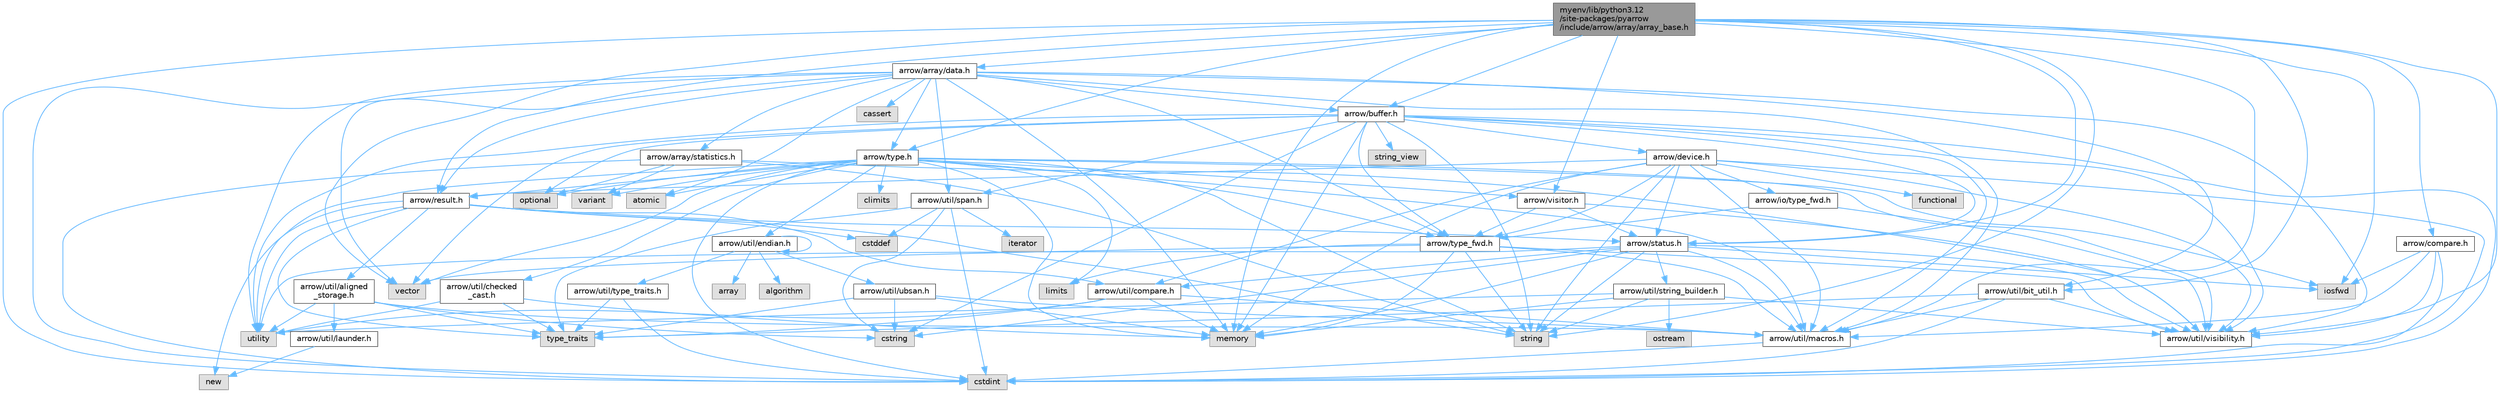 digraph "myenv/lib/python3.12/site-packages/pyarrow/include/arrow/array/array_base.h"
{
 // LATEX_PDF_SIZE
  bgcolor="transparent";
  edge [fontname=Helvetica,fontsize=10,labelfontname=Helvetica,labelfontsize=10];
  node [fontname=Helvetica,fontsize=10,shape=box,height=0.2,width=0.4];
  Node1 [id="Node000001",label="myenv/lib/python3.12\l/site-packages/pyarrow\l/include/arrow/array/array_base.h",height=0.2,width=0.4,color="gray40", fillcolor="grey60", style="filled", fontcolor="black",tooltip=" "];
  Node1 -> Node2 [id="edge1_Node000001_Node000002",color="steelblue1",style="solid",tooltip=" "];
  Node2 [id="Node000002",label="cstdint",height=0.2,width=0.4,color="grey60", fillcolor="#E0E0E0", style="filled",tooltip=" "];
  Node1 -> Node3 [id="edge2_Node000001_Node000003",color="steelblue1",style="solid",tooltip=" "];
  Node3 [id="Node000003",label="iosfwd",height=0.2,width=0.4,color="grey60", fillcolor="#E0E0E0", style="filled",tooltip=" "];
  Node1 -> Node4 [id="edge3_Node000001_Node000004",color="steelblue1",style="solid",tooltip=" "];
  Node4 [id="Node000004",label="memory",height=0.2,width=0.4,color="grey60", fillcolor="#E0E0E0", style="filled",tooltip=" "];
  Node1 -> Node5 [id="edge4_Node000001_Node000005",color="steelblue1",style="solid",tooltip=" "];
  Node5 [id="Node000005",label="string",height=0.2,width=0.4,color="grey60", fillcolor="#E0E0E0", style="filled",tooltip=" "];
  Node1 -> Node6 [id="edge5_Node000001_Node000006",color="steelblue1",style="solid",tooltip=" "];
  Node6 [id="Node000006",label="vector",height=0.2,width=0.4,color="grey60", fillcolor="#E0E0E0", style="filled",tooltip=" "];
  Node1 -> Node7 [id="edge6_Node000001_Node000007",color="steelblue1",style="solid",tooltip=" "];
  Node7 [id="Node000007",label="arrow/array/data.h",height=0.2,width=0.4,color="grey40", fillcolor="white", style="filled",URL="$data_8h.html",tooltip=" "];
  Node7 -> Node8 [id="edge7_Node000007_Node000008",color="steelblue1",style="solid",tooltip=" "];
  Node8 [id="Node000008",label="atomic",height=0.2,width=0.4,color="grey60", fillcolor="#E0E0E0", style="filled",tooltip=" "];
  Node7 -> Node9 [id="edge8_Node000007_Node000009",color="steelblue1",style="solid",tooltip=" "];
  Node9 [id="Node000009",label="cassert",height=0.2,width=0.4,color="grey60", fillcolor="#E0E0E0", style="filled",tooltip=" "];
  Node7 -> Node2 [id="edge9_Node000007_Node000002",color="steelblue1",style="solid",tooltip=" "];
  Node7 -> Node4 [id="edge10_Node000007_Node000004",color="steelblue1",style="solid",tooltip=" "];
  Node7 -> Node10 [id="edge11_Node000007_Node000010",color="steelblue1",style="solid",tooltip=" "];
  Node10 [id="Node000010",label="utility",height=0.2,width=0.4,color="grey60", fillcolor="#E0E0E0", style="filled",tooltip=" "];
  Node7 -> Node6 [id="edge12_Node000007_Node000006",color="steelblue1",style="solid",tooltip=" "];
  Node7 -> Node11 [id="edge13_Node000007_Node000011",color="steelblue1",style="solid",tooltip=" "];
  Node11 [id="Node000011",label="arrow/array/statistics.h",height=0.2,width=0.4,color="grey40", fillcolor="white", style="filled",URL="$arrow_2array_2statistics_8h.html",tooltip=" "];
  Node11 -> Node2 [id="edge14_Node000011_Node000002",color="steelblue1",style="solid",tooltip=" "];
  Node11 -> Node12 [id="edge15_Node000011_Node000012",color="steelblue1",style="solid",tooltip=" "];
  Node12 [id="Node000012",label="optional",height=0.2,width=0.4,color="grey60", fillcolor="#E0E0E0", style="filled",tooltip=" "];
  Node11 -> Node5 [id="edge16_Node000011_Node000005",color="steelblue1",style="solid",tooltip=" "];
  Node11 -> Node13 [id="edge17_Node000011_Node000013",color="steelblue1",style="solid",tooltip=" "];
  Node13 [id="Node000013",label="variant",height=0.2,width=0.4,color="grey60", fillcolor="#E0E0E0", style="filled",tooltip=" "];
  Node11 -> Node14 [id="edge18_Node000011_Node000014",color="steelblue1",style="solid",tooltip=" "];
  Node14 [id="Node000014",label="arrow/util/visibility.h",height=0.2,width=0.4,color="grey40", fillcolor="white", style="filled",URL="$include_2arrow_2util_2visibility_8h.html",tooltip=" "];
  Node7 -> Node15 [id="edge19_Node000007_Node000015",color="steelblue1",style="solid",tooltip=" "];
  Node15 [id="Node000015",label="arrow/buffer.h",height=0.2,width=0.4,color="grey40", fillcolor="white", style="filled",URL="$buffer_8h.html",tooltip=" "];
  Node15 -> Node2 [id="edge20_Node000015_Node000002",color="steelblue1",style="solid",tooltip=" "];
  Node15 -> Node16 [id="edge21_Node000015_Node000016",color="steelblue1",style="solid",tooltip=" "];
  Node16 [id="Node000016",label="cstring",height=0.2,width=0.4,color="grey60", fillcolor="#E0E0E0", style="filled",tooltip=" "];
  Node15 -> Node4 [id="edge22_Node000015_Node000004",color="steelblue1",style="solid",tooltip=" "];
  Node15 -> Node12 [id="edge23_Node000015_Node000012",color="steelblue1",style="solid",tooltip=" "];
  Node15 -> Node5 [id="edge24_Node000015_Node000005",color="steelblue1",style="solid",tooltip=" "];
  Node15 -> Node17 [id="edge25_Node000015_Node000017",color="steelblue1",style="solid",tooltip=" "];
  Node17 [id="Node000017",label="string_view",height=0.2,width=0.4,color="grey60", fillcolor="#E0E0E0", style="filled",tooltip=" "];
  Node15 -> Node10 [id="edge26_Node000015_Node000010",color="steelblue1",style="solid",tooltip=" "];
  Node15 -> Node6 [id="edge27_Node000015_Node000006",color="steelblue1",style="solid",tooltip=" "];
  Node15 -> Node18 [id="edge28_Node000015_Node000018",color="steelblue1",style="solid",tooltip=" "];
  Node18 [id="Node000018",label="arrow/device.h",height=0.2,width=0.4,color="grey40", fillcolor="white", style="filled",URL="$device_8h.html",tooltip=" "];
  Node18 -> Node2 [id="edge29_Node000018_Node000002",color="steelblue1",style="solid",tooltip=" "];
  Node18 -> Node19 [id="edge30_Node000018_Node000019",color="steelblue1",style="solid",tooltip=" "];
  Node19 [id="Node000019",label="functional",height=0.2,width=0.4,color="grey60", fillcolor="#E0E0E0", style="filled",tooltip=" "];
  Node18 -> Node4 [id="edge31_Node000018_Node000004",color="steelblue1",style="solid",tooltip=" "];
  Node18 -> Node5 [id="edge32_Node000018_Node000005",color="steelblue1",style="solid",tooltip=" "];
  Node18 -> Node20 [id="edge33_Node000018_Node000020",color="steelblue1",style="solid",tooltip=" "];
  Node20 [id="Node000020",label="arrow/io/type_fwd.h",height=0.2,width=0.4,color="grey40", fillcolor="white", style="filled",URL="$arrow_2io_2type__fwd_8h.html",tooltip=" "];
  Node20 -> Node21 [id="edge34_Node000020_Node000021",color="steelblue1",style="solid",tooltip=" "];
  Node21 [id="Node000021",label="arrow/type_fwd.h",height=0.2,width=0.4,color="grey40", fillcolor="white", style="filled",URL="$arrow_2type__fwd_8h.html",tooltip=" "];
  Node21 -> Node22 [id="edge35_Node000021_Node000022",color="steelblue1",style="solid",tooltip=" "];
  Node22 [id="Node000022",label="limits",height=0.2,width=0.4,color="grey60", fillcolor="#E0E0E0", style="filled",tooltip=" "];
  Node21 -> Node4 [id="edge36_Node000021_Node000004",color="steelblue1",style="solid",tooltip=" "];
  Node21 -> Node5 [id="edge37_Node000021_Node000005",color="steelblue1",style="solid",tooltip=" "];
  Node21 -> Node6 [id="edge38_Node000021_Node000006",color="steelblue1",style="solid",tooltip=" "];
  Node21 -> Node23 [id="edge39_Node000021_Node000023",color="steelblue1",style="solid",tooltip=" "];
  Node23 [id="Node000023",label="arrow/util/macros.h",height=0.2,width=0.4,color="grey40", fillcolor="white", style="filled",URL="$macros_8h.html",tooltip=" "];
  Node23 -> Node2 [id="edge40_Node000023_Node000002",color="steelblue1",style="solid",tooltip=" "];
  Node21 -> Node14 [id="edge41_Node000021_Node000014",color="steelblue1",style="solid",tooltip=" "];
  Node20 -> Node14 [id="edge42_Node000020_Node000014",color="steelblue1",style="solid",tooltip=" "];
  Node18 -> Node24 [id="edge43_Node000018_Node000024",color="steelblue1",style="solid",tooltip=" "];
  Node24 [id="Node000024",label="arrow/result.h",height=0.2,width=0.4,color="grey40", fillcolor="white", style="filled",URL="$result_8h.html",tooltip=" "];
  Node24 -> Node25 [id="edge44_Node000024_Node000025",color="steelblue1",style="solid",tooltip=" "];
  Node25 [id="Node000025",label="cstddef",height=0.2,width=0.4,color="grey60", fillcolor="#E0E0E0", style="filled",tooltip=" "];
  Node24 -> Node26 [id="edge45_Node000024_Node000026",color="steelblue1",style="solid",tooltip=" "];
  Node26 [id="Node000026",label="new",height=0.2,width=0.4,color="grey60", fillcolor="#E0E0E0", style="filled",tooltip=" "];
  Node24 -> Node5 [id="edge46_Node000024_Node000005",color="steelblue1",style="solid",tooltip=" "];
  Node24 -> Node27 [id="edge47_Node000024_Node000027",color="steelblue1",style="solid",tooltip=" "];
  Node27 [id="Node000027",label="type_traits",height=0.2,width=0.4,color="grey60", fillcolor="#E0E0E0", style="filled",tooltip=" "];
  Node24 -> Node10 [id="edge48_Node000024_Node000010",color="steelblue1",style="solid",tooltip=" "];
  Node24 -> Node28 [id="edge49_Node000024_Node000028",color="steelblue1",style="solid",tooltip=" "];
  Node28 [id="Node000028",label="arrow/status.h",height=0.2,width=0.4,color="grey40", fillcolor="white", style="filled",URL="$status_8h.html",tooltip=" "];
  Node28 -> Node16 [id="edge50_Node000028_Node000016",color="steelblue1",style="solid",tooltip=" "];
  Node28 -> Node3 [id="edge51_Node000028_Node000003",color="steelblue1",style="solid",tooltip=" "];
  Node28 -> Node4 [id="edge52_Node000028_Node000004",color="steelblue1",style="solid",tooltip=" "];
  Node28 -> Node5 [id="edge53_Node000028_Node000005",color="steelblue1",style="solid",tooltip=" "];
  Node28 -> Node10 [id="edge54_Node000028_Node000010",color="steelblue1",style="solid",tooltip=" "];
  Node28 -> Node29 [id="edge55_Node000028_Node000029",color="steelblue1",style="solid",tooltip=" "];
  Node29 [id="Node000029",label="arrow/util/compare.h",height=0.2,width=0.4,color="grey40", fillcolor="white", style="filled",URL="$util_2compare_8h.html",tooltip=" "];
  Node29 -> Node4 [id="edge56_Node000029_Node000004",color="steelblue1",style="solid",tooltip=" "];
  Node29 -> Node27 [id="edge57_Node000029_Node000027",color="steelblue1",style="solid",tooltip=" "];
  Node29 -> Node10 [id="edge58_Node000029_Node000010",color="steelblue1",style="solid",tooltip=" "];
  Node29 -> Node23 [id="edge59_Node000029_Node000023",color="steelblue1",style="solid",tooltip=" "];
  Node28 -> Node23 [id="edge60_Node000028_Node000023",color="steelblue1",style="solid",tooltip=" "];
  Node28 -> Node30 [id="edge61_Node000028_Node000030",color="steelblue1",style="solid",tooltip=" "];
  Node30 [id="Node000030",label="arrow/util/string_builder.h",height=0.2,width=0.4,color="grey40", fillcolor="white", style="filled",URL="$string__builder_8h.html",tooltip=" "];
  Node30 -> Node4 [id="edge62_Node000030_Node000004",color="steelblue1",style="solid",tooltip=" "];
  Node30 -> Node31 [id="edge63_Node000030_Node000031",color="steelblue1",style="solid",tooltip=" "];
  Node31 [id="Node000031",label="ostream",height=0.2,width=0.4,color="grey60", fillcolor="#E0E0E0", style="filled",tooltip=" "];
  Node30 -> Node5 [id="edge64_Node000030_Node000005",color="steelblue1",style="solid",tooltip=" "];
  Node30 -> Node10 [id="edge65_Node000030_Node000010",color="steelblue1",style="solid",tooltip=" "];
  Node30 -> Node14 [id="edge66_Node000030_Node000014",color="steelblue1",style="solid",tooltip=" "];
  Node28 -> Node14 [id="edge67_Node000028_Node000014",color="steelblue1",style="solid",tooltip=" "];
  Node24 -> Node32 [id="edge68_Node000024_Node000032",color="steelblue1",style="solid",tooltip=" "];
  Node32 [id="Node000032",label="arrow/util/aligned\l_storage.h",height=0.2,width=0.4,color="grey40", fillcolor="white", style="filled",URL="$aligned__storage_8h.html",tooltip=" "];
  Node32 -> Node16 [id="edge69_Node000032_Node000016",color="steelblue1",style="solid",tooltip=" "];
  Node32 -> Node27 [id="edge70_Node000032_Node000027",color="steelblue1",style="solid",tooltip=" "];
  Node32 -> Node10 [id="edge71_Node000032_Node000010",color="steelblue1",style="solid",tooltip=" "];
  Node32 -> Node33 [id="edge72_Node000032_Node000033",color="steelblue1",style="solid",tooltip=" "];
  Node33 [id="Node000033",label="arrow/util/launder.h",height=0.2,width=0.4,color="grey40", fillcolor="white", style="filled",URL="$launder_8h.html",tooltip=" "];
  Node33 -> Node26 [id="edge73_Node000033_Node000026",color="steelblue1",style="solid",tooltip=" "];
  Node32 -> Node23 [id="edge74_Node000032_Node000023",color="steelblue1",style="solid",tooltip=" "];
  Node24 -> Node29 [id="edge75_Node000024_Node000029",color="steelblue1",style="solid",tooltip=" "];
  Node18 -> Node28 [id="edge76_Node000018_Node000028",color="steelblue1",style="solid",tooltip=" "];
  Node18 -> Node21 [id="edge77_Node000018_Node000021",color="steelblue1",style="solid",tooltip=" "];
  Node18 -> Node29 [id="edge78_Node000018_Node000029",color="steelblue1",style="solid",tooltip=" "];
  Node18 -> Node23 [id="edge79_Node000018_Node000023",color="steelblue1",style="solid",tooltip=" "];
  Node18 -> Node14 [id="edge80_Node000018_Node000014",color="steelblue1",style="solid",tooltip=" "];
  Node15 -> Node28 [id="edge81_Node000015_Node000028",color="steelblue1",style="solid",tooltip=" "];
  Node15 -> Node21 [id="edge82_Node000015_Node000021",color="steelblue1",style="solid",tooltip=" "];
  Node15 -> Node23 [id="edge83_Node000015_Node000023",color="steelblue1",style="solid",tooltip=" "];
  Node15 -> Node34 [id="edge84_Node000015_Node000034",color="steelblue1",style="solid",tooltip=" "];
  Node34 [id="Node000034",label="arrow/util/span.h",height=0.2,width=0.4,color="grey40", fillcolor="white", style="filled",URL="$span_8h.html",tooltip=" "];
  Node34 -> Node25 [id="edge85_Node000034_Node000025",color="steelblue1",style="solid",tooltip=" "];
  Node34 -> Node2 [id="edge86_Node000034_Node000002",color="steelblue1",style="solid",tooltip=" "];
  Node34 -> Node16 [id="edge87_Node000034_Node000016",color="steelblue1",style="solid",tooltip=" "];
  Node34 -> Node35 [id="edge88_Node000034_Node000035",color="steelblue1",style="solid",tooltip=" "];
  Node35 [id="Node000035",label="iterator",height=0.2,width=0.4,color="grey60", fillcolor="#E0E0E0", style="filled",tooltip=" "];
  Node34 -> Node27 [id="edge89_Node000034_Node000027",color="steelblue1",style="solid",tooltip=" "];
  Node15 -> Node14 [id="edge90_Node000015_Node000014",color="steelblue1",style="solid",tooltip=" "];
  Node7 -> Node24 [id="edge91_Node000007_Node000024",color="steelblue1",style="solid",tooltip=" "];
  Node7 -> Node36 [id="edge92_Node000007_Node000036",color="steelblue1",style="solid",tooltip=" "];
  Node36 [id="Node000036",label="arrow/type.h",height=0.2,width=0.4,color="grey40", fillcolor="white", style="filled",URL="$type_8h.html",tooltip=" "];
  Node36 -> Node8 [id="edge93_Node000036_Node000008",color="steelblue1",style="solid",tooltip=" "];
  Node36 -> Node37 [id="edge94_Node000036_Node000037",color="steelblue1",style="solid",tooltip=" "];
  Node37 [id="Node000037",label="climits",height=0.2,width=0.4,color="grey60", fillcolor="#E0E0E0", style="filled",tooltip=" "];
  Node36 -> Node2 [id="edge95_Node000036_Node000002",color="steelblue1",style="solid",tooltip=" "];
  Node36 -> Node3 [id="edge96_Node000036_Node000003",color="steelblue1",style="solid",tooltip=" "];
  Node36 -> Node22 [id="edge97_Node000036_Node000022",color="steelblue1",style="solid",tooltip=" "];
  Node36 -> Node4 [id="edge98_Node000036_Node000004",color="steelblue1",style="solid",tooltip=" "];
  Node36 -> Node12 [id="edge99_Node000036_Node000012",color="steelblue1",style="solid",tooltip=" "];
  Node36 -> Node5 [id="edge100_Node000036_Node000005",color="steelblue1",style="solid",tooltip=" "];
  Node36 -> Node10 [id="edge101_Node000036_Node000010",color="steelblue1",style="solid",tooltip=" "];
  Node36 -> Node13 [id="edge102_Node000036_Node000013",color="steelblue1",style="solid",tooltip=" "];
  Node36 -> Node6 [id="edge103_Node000036_Node000006",color="steelblue1",style="solid",tooltip=" "];
  Node36 -> Node24 [id="edge104_Node000036_Node000024",color="steelblue1",style="solid",tooltip=" "];
  Node36 -> Node21 [id="edge105_Node000036_Node000021",color="steelblue1",style="solid",tooltip=" "];
  Node36 -> Node38 [id="edge106_Node000036_Node000038",color="steelblue1",style="solid",tooltip=" "];
  Node38 [id="Node000038",label="arrow/util/checked\l_cast.h",height=0.2,width=0.4,color="grey40", fillcolor="white", style="filled",URL="$checked__cast_8h.html",tooltip=" "];
  Node38 -> Node4 [id="edge107_Node000038_Node000004",color="steelblue1",style="solid",tooltip=" "];
  Node38 -> Node27 [id="edge108_Node000038_Node000027",color="steelblue1",style="solid",tooltip=" "];
  Node38 -> Node10 [id="edge109_Node000038_Node000010",color="steelblue1",style="solid",tooltip=" "];
  Node36 -> Node39 [id="edge110_Node000036_Node000039",color="steelblue1",style="solid",tooltip=" "];
  Node39 [id="Node000039",label="arrow/util/endian.h",height=0.2,width=0.4,color="grey40", fillcolor="white", style="filled",URL="$endian_8h.html",tooltip=" "];
  Node39 -> Node39 [id="edge111_Node000039_Node000039",color="steelblue1",style="solid",tooltip=" "];
  Node39 -> Node40 [id="edge112_Node000039_Node000040",color="steelblue1",style="solid",tooltip=" "];
  Node40 [id="Node000040",label="algorithm",height=0.2,width=0.4,color="grey60", fillcolor="#E0E0E0", style="filled",tooltip=" "];
  Node39 -> Node41 [id="edge113_Node000039_Node000041",color="steelblue1",style="solid",tooltip=" "];
  Node41 [id="Node000041",label="array",height=0.2,width=0.4,color="grey60", fillcolor="#E0E0E0", style="filled",tooltip=" "];
  Node39 -> Node42 [id="edge114_Node000039_Node000042",color="steelblue1",style="solid",tooltip=" "];
  Node42 [id="Node000042",label="arrow/util/type_traits.h",height=0.2,width=0.4,color="grey40", fillcolor="white", style="filled",URL="$include_2arrow_2util_2type__traits_8h.html",tooltip=" "];
  Node42 -> Node2 [id="edge115_Node000042_Node000002",color="steelblue1",style="solid",tooltip=" "];
  Node42 -> Node27 [id="edge116_Node000042_Node000027",color="steelblue1",style="solid",tooltip=" "];
  Node39 -> Node43 [id="edge117_Node000039_Node000043",color="steelblue1",style="solid",tooltip=" "];
  Node43 [id="Node000043",label="arrow/util/ubsan.h",height=0.2,width=0.4,color="grey40", fillcolor="white", style="filled",URL="$ubsan_8h.html",tooltip=" "];
  Node43 -> Node16 [id="edge118_Node000043_Node000016",color="steelblue1",style="solid",tooltip=" "];
  Node43 -> Node4 [id="edge119_Node000043_Node000004",color="steelblue1",style="solid",tooltip=" "];
  Node43 -> Node27 [id="edge120_Node000043_Node000027",color="steelblue1",style="solid",tooltip=" "];
  Node43 -> Node23 [id="edge121_Node000043_Node000023",color="steelblue1",style="solid",tooltip=" "];
  Node36 -> Node23 [id="edge122_Node000036_Node000023",color="steelblue1",style="solid",tooltip=" "];
  Node36 -> Node14 [id="edge123_Node000036_Node000014",color="steelblue1",style="solid",tooltip=" "];
  Node36 -> Node44 [id="edge124_Node000036_Node000044",color="steelblue1",style="solid",tooltip=" "];
  Node44 [id="Node000044",label="arrow/visitor.h",height=0.2,width=0.4,color="grey40", fillcolor="white", style="filled",URL="$visitor_8h.html",tooltip=" "];
  Node44 -> Node28 [id="edge125_Node000044_Node000028",color="steelblue1",style="solid",tooltip=" "];
  Node44 -> Node21 [id="edge126_Node000044_Node000021",color="steelblue1",style="solid",tooltip=" "];
  Node44 -> Node14 [id="edge127_Node000044_Node000014",color="steelblue1",style="solid",tooltip=" "];
  Node7 -> Node21 [id="edge128_Node000007_Node000021",color="steelblue1",style="solid",tooltip=" "];
  Node7 -> Node45 [id="edge129_Node000007_Node000045",color="steelblue1",style="solid",tooltip=" "];
  Node45 [id="Node000045",label="arrow/util/bit_util.h",height=0.2,width=0.4,color="grey40", fillcolor="white", style="filled",URL="$bit__util_8h.html",tooltip=" "];
  Node45 -> Node2 [id="edge130_Node000045_Node000002",color="steelblue1",style="solid",tooltip=" "];
  Node45 -> Node27 [id="edge131_Node000045_Node000027",color="steelblue1",style="solid",tooltip=" "];
  Node45 -> Node23 [id="edge132_Node000045_Node000023",color="steelblue1",style="solid",tooltip=" "];
  Node45 -> Node14 [id="edge133_Node000045_Node000014",color="steelblue1",style="solid",tooltip=" "];
  Node7 -> Node23 [id="edge134_Node000007_Node000023",color="steelblue1",style="solid",tooltip=" "];
  Node7 -> Node34 [id="edge135_Node000007_Node000034",color="steelblue1",style="solid",tooltip=" "];
  Node7 -> Node14 [id="edge136_Node000007_Node000014",color="steelblue1",style="solid",tooltip=" "];
  Node1 -> Node15 [id="edge137_Node000001_Node000015",color="steelblue1",style="solid",tooltip=" "];
  Node1 -> Node46 [id="edge138_Node000001_Node000046",color="steelblue1",style="solid",tooltip=" "];
  Node46 [id="Node000046",label="arrow/compare.h",height=0.2,width=0.4,color="grey40", fillcolor="white", style="filled",URL="$compare_8h.html",tooltip=" "];
  Node46 -> Node2 [id="edge139_Node000046_Node000002",color="steelblue1",style="solid",tooltip=" "];
  Node46 -> Node3 [id="edge140_Node000046_Node000003",color="steelblue1",style="solid",tooltip=" "];
  Node46 -> Node23 [id="edge141_Node000046_Node000023",color="steelblue1",style="solid",tooltip=" "];
  Node46 -> Node14 [id="edge142_Node000046_Node000014",color="steelblue1",style="solid",tooltip=" "];
  Node1 -> Node24 [id="edge143_Node000001_Node000024",color="steelblue1",style="solid",tooltip=" "];
  Node1 -> Node28 [id="edge144_Node000001_Node000028",color="steelblue1",style="solid",tooltip=" "];
  Node1 -> Node36 [id="edge145_Node000001_Node000036",color="steelblue1",style="solid",tooltip=" "];
  Node1 -> Node45 [id="edge146_Node000001_Node000045",color="steelblue1",style="solid",tooltip=" "];
  Node1 -> Node23 [id="edge147_Node000001_Node000023",color="steelblue1",style="solid",tooltip=" "];
  Node1 -> Node14 [id="edge148_Node000001_Node000014",color="steelblue1",style="solid",tooltip=" "];
  Node1 -> Node44 [id="edge149_Node000001_Node000044",color="steelblue1",style="solid",tooltip=" "];
}
